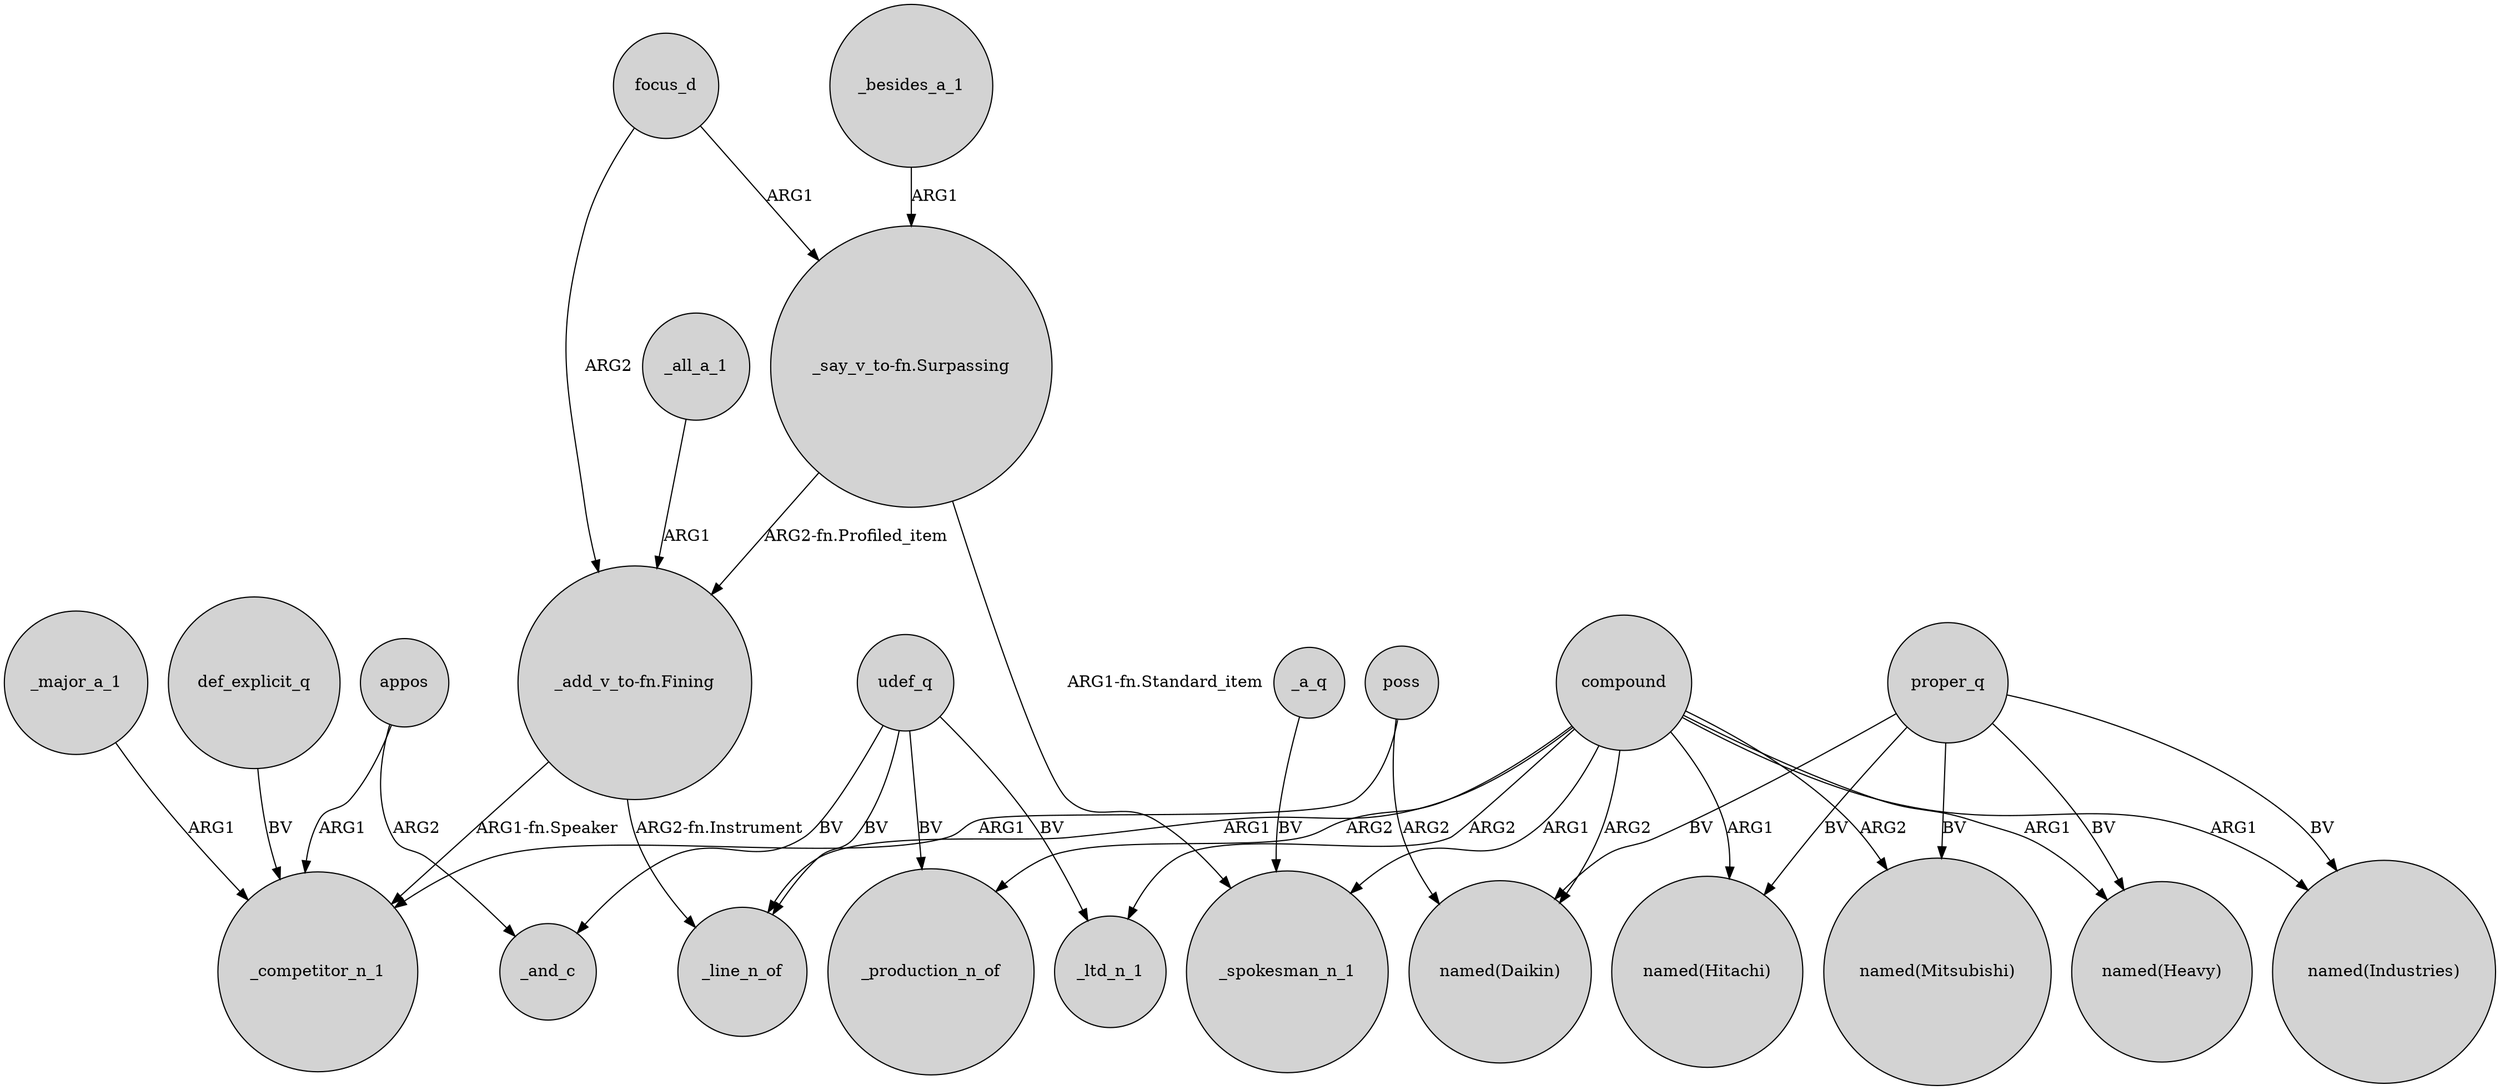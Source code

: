 digraph {
	node [shape=circle style=filled]
	focus_d -> "_add_v_to-fn.Fining" [label=ARG2]
	proper_q -> "named(Industries)" [label=BV]
	proper_q -> "named(Daikin)" [label=BV]
	compound -> _spokesman_n_1 [label=ARG1]
	appos -> _and_c [label=ARG2]
	udef_q -> _line_n_of [label=BV]
	compound -> "named(Industries)" [label=ARG1]
	compound -> "named(Daikin)" [label=ARG2]
	udef_q -> _and_c [label=BV]
	compound -> _production_n_of [label=ARG2]
	compound -> "named(Hitachi)" [label=ARG1]
	def_explicit_q -> _competitor_n_1 [label=BV]
	"_say_v_to-fn.Surpassing" -> "_add_v_to-fn.Fining" [label="ARG2-fn.Profiled_item"]
	compound -> "named(Mitsubishi)" [label=ARG2]
	proper_q -> "named(Mitsubishi)" [label=BV]
	compound -> _line_n_of [label=ARG1]
	_all_a_1 -> "_add_v_to-fn.Fining" [label=ARG1]
	poss -> "named(Daikin)" [label=ARG2]
	compound -> "named(Heavy)" [label=ARG1]
	compound -> _ltd_n_1 [label=ARG2]
	proper_q -> "named(Hitachi)" [label=BV]
	_besides_a_1 -> "_say_v_to-fn.Surpassing" [label=ARG1]
	focus_d -> "_say_v_to-fn.Surpassing" [label=ARG1]
	"_add_v_to-fn.Fining" -> _line_n_of [label="ARG2-fn.Instrument"]
	udef_q -> _ltd_n_1 [label=BV]
	appos -> _competitor_n_1 [label=ARG1]
	proper_q -> "named(Heavy)" [label=BV]
	poss -> _competitor_n_1 [label=ARG1]
	"_add_v_to-fn.Fining" -> _competitor_n_1 [label="ARG1-fn.Speaker"]
	_a_q -> _spokesman_n_1 [label=BV]
	"_say_v_to-fn.Surpassing" -> _spokesman_n_1 [label="ARG1-fn.Standard_item"]
	udef_q -> _production_n_of [label=BV]
	_major_a_1 -> _competitor_n_1 [label=ARG1]
}
